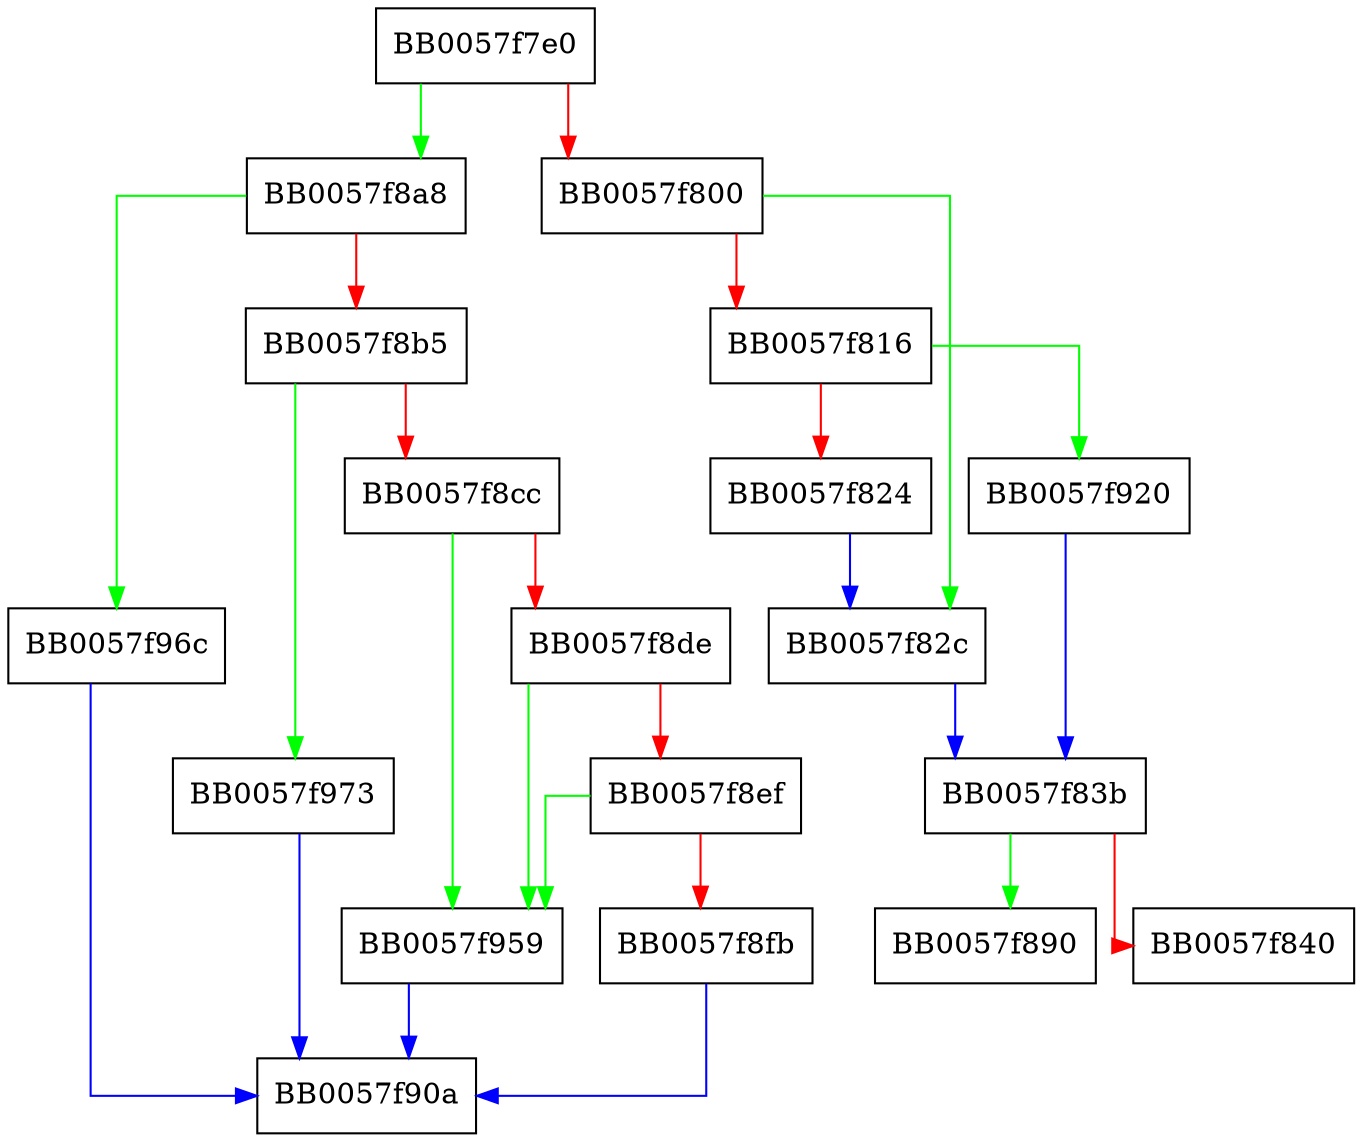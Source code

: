 digraph ossl_dsa_sign_int {
  node [shape="box"];
  graph [splines=ortho];
  BB0057f7e0 -> BB0057f8a8 [color="green"];
  BB0057f7e0 -> BB0057f800 [color="red"];
  BB0057f800 -> BB0057f82c [color="green"];
  BB0057f800 -> BB0057f816 [color="red"];
  BB0057f816 -> BB0057f920 [color="green"];
  BB0057f816 -> BB0057f824 [color="red"];
  BB0057f824 -> BB0057f82c [color="blue"];
  BB0057f82c -> BB0057f83b [color="blue"];
  BB0057f83b -> BB0057f890 [color="green"];
  BB0057f83b -> BB0057f840 [color="red"];
  BB0057f8a8 -> BB0057f96c [color="green"];
  BB0057f8a8 -> BB0057f8b5 [color="red"];
  BB0057f8b5 -> BB0057f973 [color="green"];
  BB0057f8b5 -> BB0057f8cc [color="red"];
  BB0057f8cc -> BB0057f959 [color="green"];
  BB0057f8cc -> BB0057f8de [color="red"];
  BB0057f8de -> BB0057f959 [color="green"];
  BB0057f8de -> BB0057f8ef [color="red"];
  BB0057f8ef -> BB0057f959 [color="green"];
  BB0057f8ef -> BB0057f8fb [color="red"];
  BB0057f8fb -> BB0057f90a [color="blue"];
  BB0057f920 -> BB0057f83b [color="blue"];
  BB0057f959 -> BB0057f90a [color="blue"];
  BB0057f96c -> BB0057f90a [color="blue"];
  BB0057f973 -> BB0057f90a [color="blue"];
}